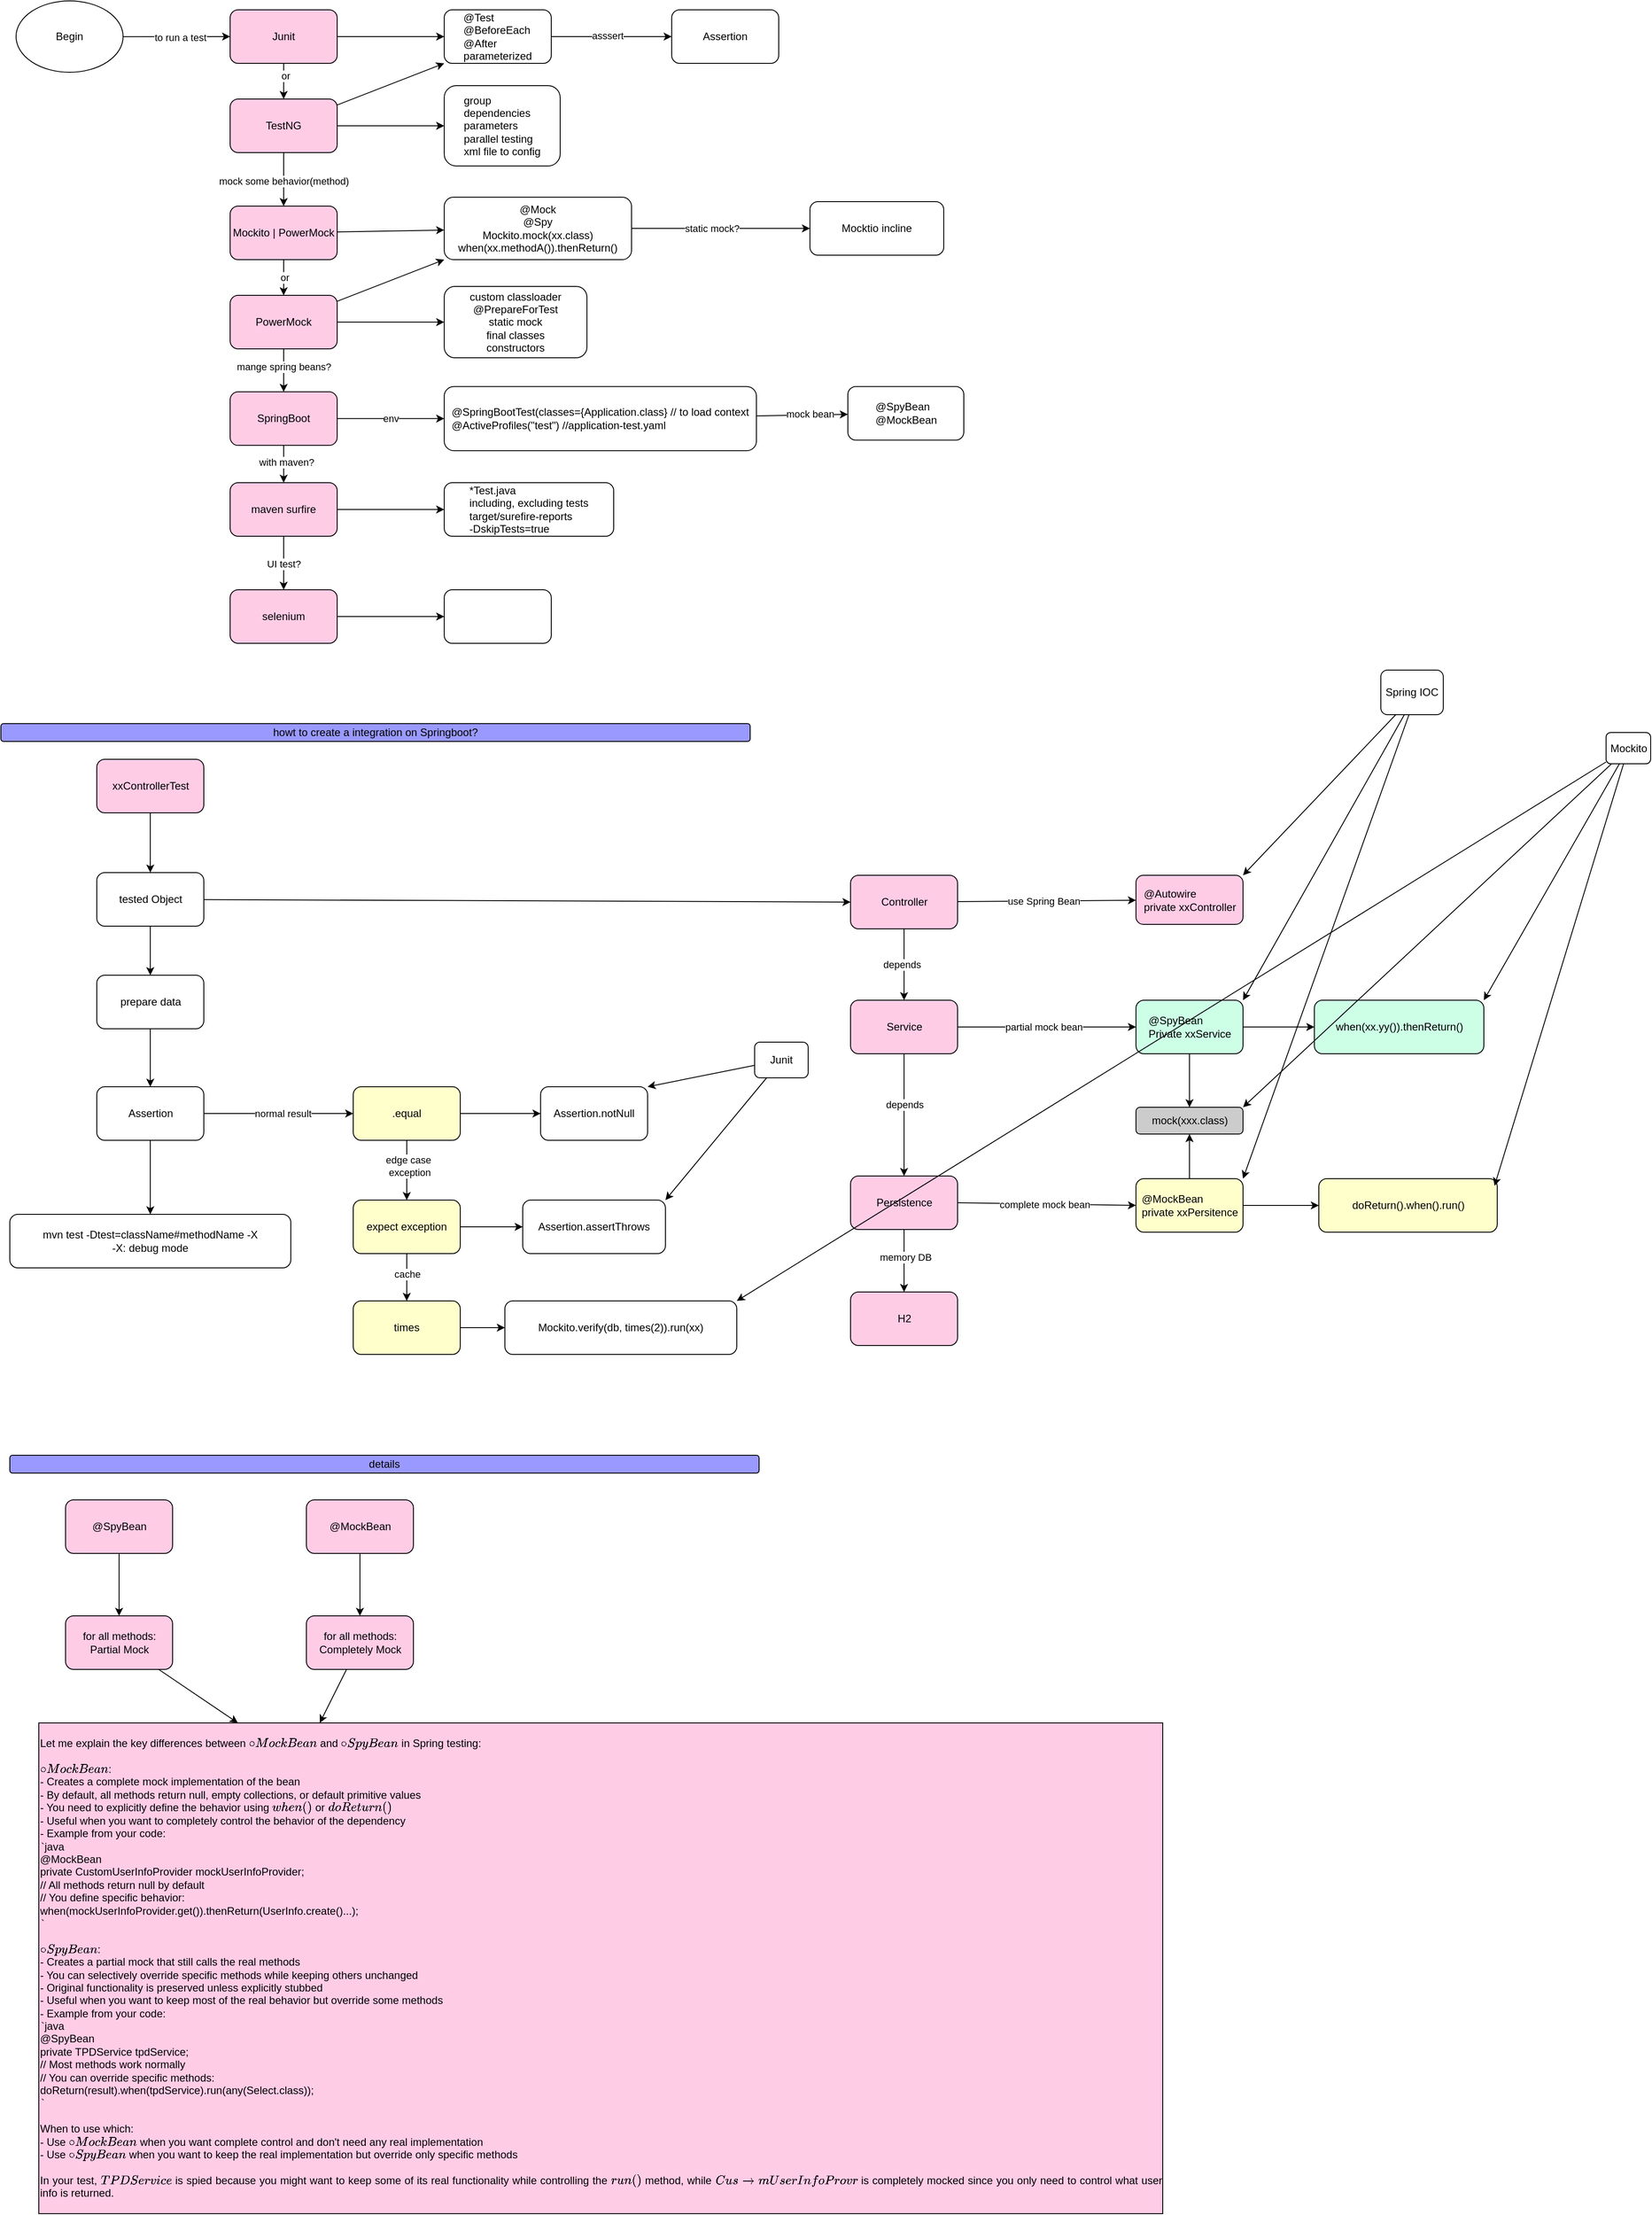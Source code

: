 <mxfile>
    <diagram id="4mFqMUNOFqqUY3_N8DWX" name="Page-1">
        <mxGraphModel dx="1870" dy="1088" grid="1" gridSize="10" guides="1" tooltips="1" connect="1" arrows="1" fold="1" page="1" pageScale="1" pageWidth="850" pageHeight="1100" math="0" shadow="0">
            <root>
                <mxCell id="0"/>
                <mxCell id="1" parent="0"/>
                <mxCell id="4" value="" style="edgeStyle=none;html=1;" parent="1" source="2" target="3" edge="1">
                    <mxGeometry relative="1" as="geometry"/>
                </mxCell>
                <mxCell id="47" value="depends" style="edgeLabel;html=1;align=center;verticalAlign=middle;resizable=0;points=[];" parent="4" vertex="1" connectable="0">
                    <mxGeometry y="-3" relative="1" as="geometry">
                        <mxPoint as="offset"/>
                    </mxGeometry>
                </mxCell>
                <mxCell id="10" value="" style="edgeStyle=none;html=1;" parent="1" source="2" target="9" edge="1">
                    <mxGeometry x="-0.099" y="9" relative="1" as="geometry">
                        <mxPoint x="1175.5" y="1050" as="targetPoint"/>
                        <mxPoint as="offset"/>
                    </mxGeometry>
                </mxCell>
                <mxCell id="53" value="&lt;span style=&quot;color: rgb(0, 0, 0);&quot;&gt;use Spring Bean&lt;/span&gt;" style="edgeLabel;html=1;align=center;verticalAlign=middle;resizable=0;points=[];" parent="10" vertex="1" connectable="0">
                    <mxGeometry x="-0.04" relative="1" as="geometry">
                        <mxPoint as="offset"/>
                    </mxGeometry>
                </mxCell>
                <mxCell id="25" style="edgeStyle=none;html=1;entryX=0;entryY=0.5;entryDx=0;entryDy=0;exitX=1;exitY=0.5;exitDx=0;exitDy=0;" parent="1" source="3" target="23" edge="1">
                    <mxGeometry relative="1" as="geometry"/>
                </mxCell>
                <mxCell id="33" value="&lt;span style=&quot;color: rgb(0, 0, 0);&quot;&gt;partial mock bean&lt;/span&gt;" style="edgeLabel;html=1;align=center;verticalAlign=middle;resizable=0;points=[];" parent="25" vertex="1" connectable="0">
                    <mxGeometry x="0.205" y="1" relative="1" as="geometry">
                        <mxPoint x="-24" y="1" as="offset"/>
                    </mxGeometry>
                </mxCell>
                <mxCell id="26" style="edgeStyle=none;html=1;entryX=0;entryY=0.5;entryDx=0;entryDy=0;exitX=1;exitY=0.5;exitDx=0;exitDy=0;" parent="1" source="5" target="24" edge="1">
                    <mxGeometry relative="1" as="geometry"/>
                </mxCell>
                <mxCell id="50" value="complete mock bean" style="edgeLabel;html=1;align=center;verticalAlign=middle;resizable=0;points=[];" parent="26" vertex="1" connectable="0">
                    <mxGeometry x="0.076" y="-1" relative="1" as="geometry">
                        <mxPoint x="-10" y="-1" as="offset"/>
                    </mxGeometry>
                </mxCell>
                <mxCell id="2" value="Controller" style="rounded=1;whiteSpace=wrap;html=1;fillColor=#FFCCE6;" parent="1" vertex="1">
                    <mxGeometry x="975.5" y="1020" width="120" height="60" as="geometry"/>
                </mxCell>
                <mxCell id="6" value="" style="edgeStyle=none;html=1;" parent="1" source="3" target="5" edge="1">
                    <mxGeometry relative="1" as="geometry"/>
                </mxCell>
                <mxCell id="48" value="depends" style="edgeLabel;html=1;align=center;verticalAlign=middle;resizable=0;points=[];" parent="6" vertex="1" connectable="0">
                    <mxGeometry x="-0.175" relative="1" as="geometry">
                        <mxPoint as="offset"/>
                    </mxGeometry>
                </mxCell>
                <mxCell id="3" value="Service" style="rounded=1;whiteSpace=wrap;html=1;fillColor=#FFCCE6;" parent="1" vertex="1">
                    <mxGeometry x="975.5" y="1160" width="120" height="60" as="geometry"/>
                </mxCell>
                <mxCell id="8" value="" style="edgeStyle=none;html=1;" parent="1" source="5" target="7" edge="1">
                    <mxGeometry relative="1" as="geometry"/>
                </mxCell>
                <mxCell id="49" value="memory DB" style="edgeLabel;html=1;align=center;verticalAlign=middle;resizable=0;points=[];" parent="8" vertex="1" connectable="0">
                    <mxGeometry x="-0.125" y="1" relative="1" as="geometry">
                        <mxPoint as="offset"/>
                    </mxGeometry>
                </mxCell>
                <mxCell id="5" value="Persistence" style="rounded=1;whiteSpace=wrap;html=1;fillColor=#FFCCE6;" parent="1" vertex="1">
                    <mxGeometry x="975.5" y="1357" width="120" height="60" as="geometry"/>
                </mxCell>
                <mxCell id="7" value="H2" style="rounded=1;whiteSpace=wrap;html=1;fillColor=#FFCCE6;" parent="1" vertex="1">
                    <mxGeometry x="975.5" y="1487" width="120" height="60" as="geometry"/>
                </mxCell>
                <mxCell id="9" value="&lt;div style=&quot;text-align: justify;&quot;&gt;&lt;span style=&quot;background-color: transparent;&quot;&gt;@Autowire&lt;/span&gt;&lt;/div&gt;&lt;div style=&quot;text-align: justify;&quot;&gt;private xxController&lt;/div&gt;" style="whiteSpace=wrap;html=1;fillColor=#FFCCE6;rounded=1;" parent="1" vertex="1">
                    <mxGeometry x="1295.5" y="1020" width="120" height="55" as="geometry"/>
                </mxCell>
                <mxCell id="11" value="howt to create a integration on Springboot?" style="rounded=1;whiteSpace=wrap;html=1;fillColor=#9999FF;" parent="1" vertex="1">
                    <mxGeometry x="23" y="850" width="840" height="20" as="geometry"/>
                </mxCell>
                <mxCell id="38" style="edgeStyle=none;html=1;entryX=0.5;entryY=0;entryDx=0;entryDy=0;" parent="1" source="12" target="37" edge="1">
                    <mxGeometry relative="1" as="geometry"/>
                </mxCell>
                <mxCell id="12" value="xxControllerTest" style="rounded=1;whiteSpace=wrap;html=1;fillColor=#FFCCE6;" parent="1" vertex="1">
                    <mxGeometry x="130.5" y="890" width="120" height="60" as="geometry"/>
                </mxCell>
                <mxCell id="20" value="" style="edgeStyle=none;html=1;" parent="1" source="14" target="19" edge="1">
                    <mxGeometry relative="1" as="geometry"/>
                </mxCell>
                <mxCell id="14" value="@MockBean" style="rounded=1;whiteSpace=wrap;html=1;fillColor=#FFCCE6;" parent="1" vertex="1">
                    <mxGeometry x="365.5" y="1720" width="120" height="60" as="geometry"/>
                </mxCell>
                <mxCell id="17" value="" style="edgeStyle=none;html=1;entryX=0.5;entryY=0;entryDx=0;entryDy=0;" parent="1" source="15" target="18" edge="1">
                    <mxGeometry relative="1" as="geometry">
                        <mxPoint x="155.5" y="1840" as="targetPoint"/>
                    </mxGeometry>
                </mxCell>
                <mxCell id="15" value="@SpyBean" style="rounded=1;whiteSpace=wrap;html=1;fillColor=#FFCCE6;" parent="1" vertex="1">
                    <mxGeometry x="95.5" y="1720" width="120" height="60" as="geometry"/>
                </mxCell>
                <mxCell id="16" value="&lt;div style=&quot;text-align: justify;&quot;&gt;&lt;font color=&quot;#000000&quot;&gt;Let me explain the key differences between `@MockBean` and `@SpyBean` in Spring testing:&lt;/font&gt;&lt;/div&gt;&lt;div style=&quot;text-align: justify;&quot;&gt;&lt;font color=&quot;#000000&quot;&gt;&lt;br&gt;&lt;/font&gt;&lt;/div&gt;&lt;div style=&quot;text-align: justify;&quot;&gt;&lt;font color=&quot;#000000&quot;&gt;`@MockBean`:&lt;/font&gt;&lt;/div&gt;&lt;div style=&quot;text-align: justify;&quot;&gt;&lt;font color=&quot;#000000&quot;&gt;- Creates a complete mock implementation of the bean&lt;/font&gt;&lt;/div&gt;&lt;div style=&quot;text-align: justify;&quot;&gt;&lt;font color=&quot;#000000&quot;&gt;- By default, all methods return null, empty collections, or default primitive values&lt;/font&gt;&lt;/div&gt;&lt;div style=&quot;text-align: justify;&quot;&gt;&lt;font color=&quot;#000000&quot;&gt;- You need to explicitly define the behavior using `when()` or `doReturn()`&lt;/font&gt;&lt;/div&gt;&lt;div style=&quot;text-align: justify;&quot;&gt;&lt;font color=&quot;#000000&quot;&gt;- Useful when you want to completely control the behavior of the dependency&lt;/font&gt;&lt;/div&gt;&lt;div style=&quot;text-align: justify;&quot;&gt;&lt;font color=&quot;#000000&quot;&gt;- Example from your code:&lt;/font&gt;&lt;/div&gt;&lt;div style=&quot;text-align: justify;&quot;&gt;&lt;font color=&quot;#000000&quot;&gt;```java&lt;/font&gt;&lt;/div&gt;&lt;div style=&quot;text-align: justify;&quot;&gt;&lt;font color=&quot;#000000&quot;&gt;@MockBean&lt;/font&gt;&lt;/div&gt;&lt;div style=&quot;text-align: justify;&quot;&gt;&lt;font color=&quot;#000000&quot;&gt;private CustomUserInfoProvider mockUserInfoProvider;&lt;/font&gt;&lt;/div&gt;&lt;div style=&quot;text-align: justify;&quot;&gt;&lt;font color=&quot;#000000&quot;&gt;// All methods return null by default&lt;/font&gt;&lt;/div&gt;&lt;div style=&quot;text-align: justify;&quot;&gt;&lt;font color=&quot;#000000&quot;&gt;// You define specific behavior:&lt;/font&gt;&lt;/div&gt;&lt;div style=&quot;text-align: justify;&quot;&gt;&lt;font color=&quot;#000000&quot;&gt;when(mockUserInfoProvider.get()).thenReturn(UserInfo.create()...);&lt;/font&gt;&lt;/div&gt;&lt;div style=&quot;text-align: justify;&quot;&gt;&lt;font color=&quot;#000000&quot;&gt;```&lt;/font&gt;&lt;/div&gt;&lt;div style=&quot;text-align: justify;&quot;&gt;&lt;font color=&quot;#000000&quot;&gt;&lt;br&gt;&lt;/font&gt;&lt;/div&gt;&lt;div style=&quot;text-align: justify;&quot;&gt;&lt;font color=&quot;#000000&quot;&gt;`@SpyBean`:&lt;/font&gt;&lt;/div&gt;&lt;div style=&quot;text-align: justify;&quot;&gt;&lt;font color=&quot;#000000&quot;&gt;- Creates a partial mock that still calls the real methods&lt;/font&gt;&lt;/div&gt;&lt;div style=&quot;text-align: justify;&quot;&gt;&lt;font color=&quot;#000000&quot;&gt;- You can selectively override specific methods while keeping others unchanged&lt;/font&gt;&lt;/div&gt;&lt;div style=&quot;text-align: justify;&quot;&gt;&lt;font color=&quot;#000000&quot;&gt;- Original functionality is preserved unless explicitly stubbed&lt;/font&gt;&lt;/div&gt;&lt;div style=&quot;text-align: justify;&quot;&gt;&lt;font color=&quot;#000000&quot;&gt;- Useful when you want to keep most of the real behavior but override some methods&lt;/font&gt;&lt;/div&gt;&lt;div style=&quot;text-align: justify;&quot;&gt;&lt;font color=&quot;#000000&quot;&gt;- Example from your code:&lt;/font&gt;&lt;/div&gt;&lt;div style=&quot;text-align: justify;&quot;&gt;&lt;font color=&quot;#000000&quot;&gt;```java&lt;/font&gt;&lt;/div&gt;&lt;div style=&quot;text-align: justify;&quot;&gt;&lt;font color=&quot;#000000&quot;&gt;@SpyBean&lt;/font&gt;&lt;/div&gt;&lt;div style=&quot;text-align: justify;&quot;&gt;&lt;font color=&quot;#000000&quot;&gt;private TPDService tpdService;&lt;/font&gt;&lt;/div&gt;&lt;div style=&quot;text-align: justify;&quot;&gt;&lt;font color=&quot;#000000&quot;&gt;// Most methods work normally&lt;/font&gt;&lt;/div&gt;&lt;div style=&quot;text-align: justify;&quot;&gt;&lt;font color=&quot;#000000&quot;&gt;// You can override specific methods:&lt;/font&gt;&lt;/div&gt;&lt;div style=&quot;text-align: justify;&quot;&gt;&lt;font color=&quot;#000000&quot;&gt;doReturn(result).when(tpdService).run(any(Select.class));&lt;/font&gt;&lt;/div&gt;&lt;div style=&quot;text-align: justify;&quot;&gt;&lt;font color=&quot;#000000&quot;&gt;```&lt;/font&gt;&lt;/div&gt;&lt;div style=&quot;text-align: justify;&quot;&gt;&lt;font color=&quot;#000000&quot;&gt;&lt;br&gt;&lt;/font&gt;&lt;/div&gt;&lt;div style=&quot;text-align: justify;&quot;&gt;&lt;font color=&quot;#000000&quot;&gt;When to use which:&lt;/font&gt;&lt;/div&gt;&lt;div style=&quot;text-align: justify;&quot;&gt;&lt;font color=&quot;#000000&quot;&gt;- Use `@MockBean` when you want complete control and don&#39;t need any real implementation&lt;/font&gt;&lt;/div&gt;&lt;div style=&quot;text-align: justify;&quot;&gt;&lt;font color=&quot;#000000&quot;&gt;- Use `@SpyBean` when you want to keep the real implementation but override only specific methods&lt;/font&gt;&lt;/div&gt;&lt;div style=&quot;text-align: justify;&quot;&gt;&lt;font color=&quot;#000000&quot;&gt;&lt;br&gt;&lt;/font&gt;&lt;/div&gt;&lt;div style=&quot;text-align: justify;&quot;&gt;&lt;font color=&quot;#000000&quot;&gt;In your test, `TPDService` is spied because you might want to keep some of its real functionality while controlling the `run()` method, while `CustomUserInfoProvider` is completely mocked since you only need to control what user info is returned.&lt;/font&gt;&lt;/div&gt;" style="rounded=0;whiteSpace=wrap;html=1;fillColor=#FFCCE6;" parent="1" vertex="1">
                    <mxGeometry x="65.5" y="1970" width="1260" height="550" as="geometry"/>
                </mxCell>
                <mxCell id="21" style="edgeStyle=none;html=1;" parent="1" source="18" target="16" edge="1">
                    <mxGeometry relative="1" as="geometry"/>
                </mxCell>
                <mxCell id="18" value="&lt;div&gt;for all methods:&lt;/div&gt;Partial Mock" style="rounded=1;whiteSpace=wrap;html=1;fillColor=#FFCCE6;" parent="1" vertex="1">
                    <mxGeometry x="95.5" y="1850" width="120" height="60" as="geometry"/>
                </mxCell>
                <mxCell id="22" style="edgeStyle=none;html=1;entryX=0.25;entryY=0;entryDx=0;entryDy=0;" parent="1" source="19" target="16" edge="1">
                    <mxGeometry relative="1" as="geometry"/>
                </mxCell>
                <mxCell id="19" value="&lt;div&gt;for all methods:&lt;/div&gt;Completely Mock" style="rounded=1;whiteSpace=wrap;html=1;fillColor=#FFCCE6;" parent="1" vertex="1">
                    <mxGeometry x="365.5" y="1850" width="120" height="60" as="geometry"/>
                </mxCell>
                <mxCell id="30" value="" style="edgeStyle=none;html=1;" parent="1" source="23" target="29" edge="1">
                    <mxGeometry relative="1" as="geometry"/>
                </mxCell>
                <mxCell id="23" value="&lt;div style=&quot;text-align: justify;&quot;&gt;&lt;span style=&quot;background-color: transparent;&quot;&gt;@SpyBean&lt;/span&gt;&lt;/div&gt;&lt;div style=&quot;text-align: justify;&quot;&gt;Private xxService&lt;/div&gt;" style="rounded=1;whiteSpace=wrap;html=1;fillColor=#CCFFE6;" parent="1" vertex="1">
                    <mxGeometry x="1295.5" y="1160" width="120" height="60" as="geometry"/>
                </mxCell>
                <mxCell id="28" value="" style="edgeStyle=none;html=1;entryX=0;entryY=0.5;entryDx=0;entryDy=0;" parent="1" source="24" target="27" edge="1">
                    <mxGeometry relative="1" as="geometry">
                        <mxPoint x="1388.5" y="1390" as="targetPoint"/>
                    </mxGeometry>
                </mxCell>
                <mxCell id="52" style="edgeStyle=none;html=1;entryX=0.5;entryY=1;entryDx=0;entryDy=0;" parent="1" source="24" target="31" edge="1">
                    <mxGeometry relative="1" as="geometry"/>
                </mxCell>
                <mxCell id="24" value="&lt;div style=&quot;text-align: justify;&quot;&gt;&lt;span style=&quot;background-color: transparent;&quot;&gt;@MockBean&lt;/span&gt;&lt;/div&gt;&lt;div style=&quot;text-align: justify;&quot;&gt;private xxPersitence&lt;/div&gt;" style="rounded=1;whiteSpace=wrap;html=1;fillColor=#FFFFCC;" parent="1" vertex="1">
                    <mxGeometry x="1295.5" y="1360" width="120" height="60" as="geometry"/>
                </mxCell>
                <mxCell id="27" value="&lt;div style=&quot;text-align: justify;&quot;&gt;doReturn().when().run()&lt;/div&gt;" style="rounded=1;whiteSpace=wrap;html=1;fillColor=#FFFFCC;" parent="1" vertex="1">
                    <mxGeometry x="1500.5" y="1360" width="200" height="60" as="geometry"/>
                </mxCell>
                <mxCell id="29" value="when(xx.yy()).thenReturn()" style="rounded=1;whiteSpace=wrap;html=1;fillColor=#CCFFE6;" parent="1" vertex="1">
                    <mxGeometry x="1495.5" y="1160" width="190" height="60" as="geometry"/>
                </mxCell>
                <mxCell id="31" value="mock(xxx.class)" style="rounded=1;whiteSpace=wrap;html=1;fillColor=#CCCCCC;" parent="1" vertex="1">
                    <mxGeometry x="1295.5" y="1280" width="120" height="30" as="geometry"/>
                </mxCell>
                <mxCell id="39" style="edgeStyle=none;html=1;entryX=0;entryY=0.5;entryDx=0;entryDy=0;" parent="1" source="37" target="2" edge="1">
                    <mxGeometry relative="1" as="geometry"/>
                </mxCell>
                <mxCell id="86" value="" style="edgeStyle=none;html=1;" parent="1" source="37" target="85" edge="1">
                    <mxGeometry relative="1" as="geometry"/>
                </mxCell>
                <mxCell id="37" value="tested Object" style="rounded=1;whiteSpace=wrap;html=1;" parent="1" vertex="1">
                    <mxGeometry x="130.5" y="1017" width="120" height="60" as="geometry"/>
                </mxCell>
                <mxCell id="40" value="mvn test -Dtest=className#methodName -X&lt;div&gt;-X: debug mode&lt;/div&gt;" style="rounded=1;whiteSpace=wrap;html=1;" parent="1" vertex="1">
                    <mxGeometry x="33" y="1400" width="315" height="60" as="geometry"/>
                </mxCell>
                <mxCell id="46" style="edgeStyle=none;html=1;entryX=0.5;entryY=0;entryDx=0;entryDy=0;" parent="1" source="44" target="40" edge="1">
                    <mxGeometry relative="1" as="geometry"/>
                </mxCell>
                <mxCell id="60" style="edgeStyle=none;html=1;entryX=0;entryY=0.5;entryDx=0;entryDy=0;" parent="1" source="44" target="62" edge="1">
                    <mxGeometry relative="1" as="geometry">
                        <mxPoint x="568" y="1287" as="targetPoint"/>
                    </mxGeometry>
                </mxCell>
                <mxCell id="80" value="normal result" style="edgeLabel;html=1;align=center;verticalAlign=middle;resizable=0;points=[];" parent="60" vertex="1" connectable="0">
                    <mxGeometry x="0.594" relative="1" as="geometry">
                        <mxPoint x="-45" as="offset"/>
                    </mxGeometry>
                </mxCell>
                <mxCell id="44" value="Assertion" style="rounded=1;whiteSpace=wrap;html=1;" parent="1" vertex="1">
                    <mxGeometry x="130.5" y="1257" width="120" height="60" as="geometry"/>
                </mxCell>
                <mxCell id="51" style="edgeStyle=none;html=1;entryX=0.5;entryY=0;entryDx=0;entryDy=0;" parent="1" source="23" target="31" edge="1">
                    <mxGeometry relative="1" as="geometry"/>
                </mxCell>
                <mxCell id="55" style="edgeStyle=none;html=1;entryX=1;entryY=0;entryDx=0;entryDy=0;" parent="1" target="9" edge="1">
                    <mxGeometry relative="1" as="geometry">
                        <mxPoint x="1586.72" y="840" as="sourcePoint"/>
                    </mxGeometry>
                </mxCell>
                <mxCell id="56" style="edgeStyle=none;html=1;entryX=1;entryY=0;entryDx=0;entryDy=0;" parent="1" target="23" edge="1">
                    <mxGeometry relative="1" as="geometry">
                        <mxPoint x="1596.37" y="840" as="sourcePoint"/>
                    </mxGeometry>
                </mxCell>
                <mxCell id="57" style="edgeStyle=none;html=1;entryX=1;entryY=0;entryDx=0;entryDy=0;" parent="1" target="24" edge="1">
                    <mxGeometry relative="1" as="geometry">
                        <mxPoint x="1601.555" y="840" as="sourcePoint"/>
                    </mxGeometry>
                </mxCell>
                <mxCell id="54" value="Spring IOC" style="rounded=1;whiteSpace=wrap;html=1;" parent="1" vertex="1">
                    <mxGeometry x="1570" y="790" width="70" height="50" as="geometry"/>
                </mxCell>
                <mxCell id="59" style="edgeStyle=none;html=1;entryX=1;entryY=0;entryDx=0;entryDy=0;" parent="1" source="58" target="31" edge="1">
                    <mxGeometry relative="1" as="geometry"/>
                </mxCell>
                <mxCell id="67" style="edgeStyle=none;html=1;entryX=1;entryY=0;entryDx=0;entryDy=0;" parent="1" source="58" target="29" edge="1">
                    <mxGeometry relative="1" as="geometry"/>
                </mxCell>
                <mxCell id="83" style="edgeStyle=none;html=1;entryX=1;entryY=0;entryDx=0;entryDy=0;" parent="1" source="58" target="78" edge="1">
                    <mxGeometry relative="1" as="geometry"/>
                </mxCell>
                <mxCell id="58" value="Mockito" style="rounded=1;whiteSpace=wrap;html=1;" parent="1" vertex="1">
                    <mxGeometry x="1822.5" y="860" width="50" height="35" as="geometry"/>
                </mxCell>
                <mxCell id="64" value="" style="edgeStyle=none;html=1;" parent="1" source="62" target="63" edge="1">
                    <mxGeometry relative="1" as="geometry"/>
                </mxCell>
                <mxCell id="81" value="edge case&amp;nbsp;&lt;div&gt;exception&lt;/div&gt;" style="edgeLabel;html=1;align=center;verticalAlign=middle;resizable=0;points=[];" parent="64" vertex="1" connectable="0">
                    <mxGeometry x="-0.134" y="3" relative="1" as="geometry">
                        <mxPoint as="offset"/>
                    </mxGeometry>
                </mxCell>
                <mxCell id="71" value="" style="edgeStyle=none;html=1;entryX=0;entryY=0.5;entryDx=0;entryDy=0;" parent="1" source="62" target="74" edge="1">
                    <mxGeometry relative="1" as="geometry">
                        <mxPoint x="618" y="1287" as="targetPoint"/>
                    </mxGeometry>
                </mxCell>
                <mxCell id="62" value=".equal" style="rounded=1;whiteSpace=wrap;html=1;fillColor=#FFFFCC;" parent="1" vertex="1">
                    <mxGeometry x="418" y="1257" width="120" height="60" as="geometry"/>
                </mxCell>
                <mxCell id="66" value="" style="edgeStyle=none;html=1;exitX=0.5;exitY=1;exitDx=0;exitDy=0;" parent="1" source="63" target="65" edge="1">
                    <mxGeometry relative="1" as="geometry">
                        <mxPoint x="478" y="1467" as="sourcePoint"/>
                    </mxGeometry>
                </mxCell>
                <mxCell id="82" value="cache&amp;nbsp;" style="edgeLabel;html=1;align=center;verticalAlign=middle;resizable=0;points=[];" parent="66" vertex="1" connectable="0">
                    <mxGeometry x="-0.132" y="2" relative="1" as="geometry">
                        <mxPoint as="offset"/>
                    </mxGeometry>
                </mxCell>
                <mxCell id="73" value="" style="edgeStyle=none;html=1;entryX=0;entryY=0.5;entryDx=0;entryDy=0;" parent="1" source="63" target="75" edge="1">
                    <mxGeometry relative="1" as="geometry">
                        <mxPoint x="618" y="1414" as="targetPoint"/>
                    </mxGeometry>
                </mxCell>
                <mxCell id="63" value="expect exception" style="rounded=1;whiteSpace=wrap;html=1;fillColor=#FFFFCC;" parent="1" vertex="1">
                    <mxGeometry x="418" y="1384" width="120" height="60" as="geometry"/>
                </mxCell>
                <mxCell id="79" style="edgeStyle=none;html=1;" parent="1" source="65" target="78" edge="1">
                    <mxGeometry relative="1" as="geometry"/>
                </mxCell>
                <mxCell id="65" value="times" style="rounded=1;whiteSpace=wrap;html=1;fillColor=#FFFFCC;" parent="1" vertex="1">
                    <mxGeometry x="418" y="1497" width="120" height="60" as="geometry"/>
                </mxCell>
                <mxCell id="68" style="edgeStyle=none;html=1;entryX=0.985;entryY=0.133;entryDx=0;entryDy=0;entryPerimeter=0;" parent="1" source="58" target="27" edge="1">
                    <mxGeometry relative="1" as="geometry"/>
                </mxCell>
                <mxCell id="76" style="edgeStyle=none;html=1;entryX=1;entryY=0;entryDx=0;entryDy=0;" parent="1" source="69" target="74" edge="1">
                    <mxGeometry relative="1" as="geometry"/>
                </mxCell>
                <mxCell id="77" style="edgeStyle=none;html=1;entryX=1;entryY=0;entryDx=0;entryDy=0;" parent="1" source="69" target="75" edge="1">
                    <mxGeometry relative="1" as="geometry"/>
                </mxCell>
                <mxCell id="69" value="Junit" style="rounded=1;whiteSpace=wrap;html=1;" parent="1" vertex="1">
                    <mxGeometry x="868" y="1207" width="60" height="40" as="geometry"/>
                </mxCell>
                <mxCell id="74" value="&lt;span style=&quot;color: rgb(0, 0, 0);&quot;&gt;Assertion.notNull&lt;/span&gt;" style="rounded=1;whiteSpace=wrap;html=1;" parent="1" vertex="1">
                    <mxGeometry x="628" y="1257" width="120" height="60" as="geometry"/>
                </mxCell>
                <mxCell id="75" value="&lt;span style=&quot;color: rgb(0, 0, 0);&quot;&gt;Assertion.assertThrows&lt;/span&gt;" style="rounded=1;whiteSpace=wrap;html=1;" parent="1" vertex="1">
                    <mxGeometry x="608" y="1384" width="160" height="60" as="geometry"/>
                </mxCell>
                <mxCell id="78" value="Mockito.verify(db, times(2)).run(xx)" style="rounded=1;whiteSpace=wrap;html=1;" parent="1" vertex="1">
                    <mxGeometry x="588" y="1497" width="260" height="60" as="geometry"/>
                </mxCell>
                <mxCell id="87" style="edgeStyle=none;html=1;entryX=0.5;entryY=0;entryDx=0;entryDy=0;" parent="1" source="85" target="44" edge="1">
                    <mxGeometry relative="1" as="geometry"/>
                </mxCell>
                <mxCell id="85" value="prepare data" style="rounded=1;whiteSpace=wrap;html=1;" parent="1" vertex="1">
                    <mxGeometry x="130.5" y="1132" width="120" height="60" as="geometry"/>
                </mxCell>
                <mxCell id="100" value="" style="edgeStyle=none;html=1;entryX=0;entryY=0.5;entryDx=0;entryDy=0;" parent="1" source="95" target="99" edge="1">
                    <mxGeometry relative="1" as="geometry">
                        <mxPoint x="550" y="130" as="targetPoint"/>
                    </mxGeometry>
                </mxCell>
                <mxCell id="106" style="edgeStyle=none;html=1;entryX=0.5;entryY=0;entryDx=0;entryDy=0;exitX=0.5;exitY=1;exitDx=0;exitDy=0;" parent="1" target="96" edge="1" source="130">
                    <mxGeometry relative="1" as="geometry">
                        <mxPoint x="340" y="210" as="sourcePoint"/>
                    </mxGeometry>
                </mxCell>
                <mxCell id="107" value="mock some behavior(method)" style="edgeLabel;html=1;align=center;verticalAlign=middle;resizable=0;points=[];" parent="106" vertex="1" connectable="0">
                    <mxGeometry x="0.044" relative="1" as="geometry">
                        <mxPoint as="offset"/>
                    </mxGeometry>
                </mxCell>
                <mxCell id="131" value="" style="edgeStyle=none;html=1;" parent="1" source="95" target="130" edge="1">
                    <mxGeometry relative="1" as="geometry"/>
                </mxCell>
                <mxCell id="132" value="or" style="edgeLabel;html=1;align=center;verticalAlign=middle;resizable=0;points=[];" parent="131" vertex="1" connectable="0">
                    <mxGeometry x="-0.325" y="2" relative="1" as="geometry">
                        <mxPoint as="offset"/>
                    </mxGeometry>
                </mxCell>
                <mxCell id="95" value="Junit" style="rounded=1;whiteSpace=wrap;html=1;fillColor=#FFCCE6;" parent="1" vertex="1">
                    <mxGeometry x="280" y="50" width="120" height="60" as="geometry"/>
                </mxCell>
                <mxCell id="108" style="edgeStyle=none;html=1;entryX=0.5;entryY=0;entryDx=0;entryDy=0;" parent="1" target="97" edge="1">
                    <mxGeometry relative="1" as="geometry">
                        <mxPoint x="340" y="370" as="sourcePoint"/>
                    </mxGeometry>
                </mxCell>
                <mxCell id="110" value="mange spring beans?" style="edgeLabel;html=1;align=center;verticalAlign=middle;resizable=0;points=[];" parent="108" vertex="1" connectable="0">
                    <mxGeometry x="-0.1" y="1" relative="1" as="geometry">
                        <mxPoint x="-1" y="31" as="offset"/>
                    </mxGeometry>
                </mxCell>
                <mxCell id="112" style="edgeStyle=none;html=1;" parent="1" source="96" target="111" edge="1">
                    <mxGeometry relative="1" as="geometry"/>
                </mxCell>
                <mxCell id="137" value="" style="edgeStyle=none;html=1;" edge="1" parent="1" source="96" target="136">
                    <mxGeometry relative="1" as="geometry"/>
                </mxCell>
                <mxCell id="138" value="or" style="edgeLabel;html=1;align=center;verticalAlign=middle;resizable=0;points=[];" vertex="1" connectable="0" parent="137">
                    <mxGeometry y="1" relative="1" as="geometry">
                        <mxPoint as="offset"/>
                    </mxGeometry>
                </mxCell>
                <mxCell id="96" value="Mockito | PowerMock" style="rounded=1;whiteSpace=wrap;html=1;fillColor=#FFCCE6;" parent="1" vertex="1">
                    <mxGeometry x="280" y="270" width="120" height="60" as="geometry"/>
                </mxCell>
                <mxCell id="114" style="edgeStyle=none;html=1;entryX=0;entryY=0.5;entryDx=0;entryDy=0;" parent="1" source="97" target="113" edge="1">
                    <mxGeometry relative="1" as="geometry"/>
                </mxCell>
                <mxCell id="115" value="env" style="edgeLabel;html=1;align=center;verticalAlign=middle;resizable=0;points=[];" parent="114" vertex="1" connectable="0">
                    <mxGeometry relative="1" as="geometry">
                        <mxPoint as="offset"/>
                    </mxGeometry>
                </mxCell>
                <mxCell id="128" value="" style="edgeStyle=none;html=1;" parent="1" source="97" target="127" edge="1">
                    <mxGeometry relative="1" as="geometry"/>
                </mxCell>
                <mxCell id="129" value="with maven?" style="edgeLabel;html=1;align=center;verticalAlign=middle;resizable=0;points=[];" parent="128" vertex="1" connectable="0">
                    <mxGeometry x="-0.087" y="3" relative="1" as="geometry">
                        <mxPoint as="offset"/>
                    </mxGeometry>
                </mxCell>
                <mxCell id="97" value="SpringBoot" style="rounded=1;whiteSpace=wrap;html=1;fillColor=#FFCCE6;" parent="1" vertex="1">
                    <mxGeometry x="280" y="478.18" width="120" height="60" as="geometry"/>
                </mxCell>
                <mxCell id="122" value="" style="edgeStyle=none;html=1;" parent="1" source="99" target="121" edge="1">
                    <mxGeometry relative="1" as="geometry"/>
                </mxCell>
                <mxCell id="123" value="asssert" style="edgeLabel;html=1;align=center;verticalAlign=middle;resizable=0;points=[];" parent="122" vertex="1" connectable="0">
                    <mxGeometry x="-0.075" y="2" relative="1" as="geometry">
                        <mxPoint y="1" as="offset"/>
                    </mxGeometry>
                </mxCell>
                <mxCell id="99" value="&lt;div style=&quot;text-align: justify;&quot;&gt;&lt;span style=&quot;background-color: transparent;&quot;&gt;@Test&lt;/span&gt;&lt;/div&gt;&lt;div style=&quot;text-align: justify;&quot;&gt;@BeforeEach&lt;/div&gt;&lt;div style=&quot;text-align: justify;&quot;&gt;@After&lt;/div&gt;&lt;div style=&quot;text-align: justify;&quot;&gt;parameterized&lt;/div&gt;" style="rounded=1;whiteSpace=wrap;html=1;fillColor=#FFFFFF;" parent="1" vertex="1">
                    <mxGeometry x="520" y="50" width="120" height="60" as="geometry"/>
                </mxCell>
                <mxCell id="104" style="edgeStyle=none;html=1;" parent="1" source="103" target="95" edge="1">
                    <mxGeometry relative="1" as="geometry"/>
                </mxCell>
                <mxCell id="105" value="to run a test" style="edgeLabel;html=1;align=center;verticalAlign=middle;resizable=0;points=[];" parent="104" vertex="1" connectable="0">
                    <mxGeometry x="0.067" y="-1" relative="1" as="geometry">
                        <mxPoint as="offset"/>
                    </mxGeometry>
                </mxCell>
                <mxCell id="103" value="Begin" style="ellipse;whiteSpace=wrap;html=1;" parent="1" vertex="1">
                    <mxGeometry x="40" y="40" width="120" height="80" as="geometry"/>
                </mxCell>
                <mxCell id="125" value="" style="edgeStyle=none;html=1;" parent="1" source="111" target="124" edge="1">
                    <mxGeometry relative="1" as="geometry"/>
                </mxCell>
                <mxCell id="126" value="static mock?" style="edgeLabel;html=1;align=center;verticalAlign=middle;resizable=0;points=[];" parent="125" vertex="1" connectable="0">
                    <mxGeometry x="-0.25" y="-1" relative="1" as="geometry">
                        <mxPoint x="15" y="-1" as="offset"/>
                    </mxGeometry>
                </mxCell>
                <mxCell id="111" value="&lt;div&gt;@Mock&lt;/div&gt;&lt;div&gt;@Spy&lt;/div&gt;Mockito.mock(xx.class)&lt;div&gt;when(xx.methodA()).thenReturn()&lt;/div&gt;" style="rounded=1;whiteSpace=wrap;html=1;" parent="1" vertex="1">
                    <mxGeometry x="520" y="260" width="210" height="70" as="geometry"/>
                </mxCell>
                <mxCell id="117" value="" style="edgeStyle=none;html=1;" parent="1" source="113" target="116" edge="1">
                    <mxGeometry relative="1" as="geometry"/>
                </mxCell>
                <mxCell id="119" value="mock bean" style="edgeLabel;html=1;align=center;verticalAlign=middle;resizable=0;points=[];" parent="117" vertex="1" connectable="0">
                    <mxGeometry x="0.175" y="1" relative="1" as="geometry">
                        <mxPoint as="offset"/>
                    </mxGeometry>
                </mxCell>
                <mxCell id="113" value="&lt;div style=&quot;text-align: justify;&quot;&gt;&lt;span style=&quot;background-color: transparent;&quot;&gt;@SpringBootTest(classes={Application.class} // to load context&lt;/span&gt;&lt;/div&gt;&lt;div style=&quot;text-align: justify;&quot;&gt;@ActiveProfiles(&quot;test&quot;) //application-test.yaml&lt;/div&gt;" style="rounded=1;whiteSpace=wrap;html=1;" parent="1" vertex="1">
                    <mxGeometry x="520" y="472.27" width="350" height="71.82" as="geometry"/>
                </mxCell>
                <mxCell id="116" value="&lt;div style=&quot;text-align: justify;&quot;&gt;@SpyBean&lt;/div&gt;&lt;div style=&quot;text-align: justify;&quot;&gt;@MockBean&lt;/div&gt;" style="rounded=1;whiteSpace=wrap;html=1;" parent="1" vertex="1">
                    <mxGeometry x="972.5" y="472.27" width="130" height="60" as="geometry"/>
                </mxCell>
                <mxCell id="121" value="Assertion" style="rounded=1;whiteSpace=wrap;html=1;fillColor=#FFFFFF;" parent="1" vertex="1">
                    <mxGeometry x="775" y="50" width="120" height="60" as="geometry"/>
                </mxCell>
                <mxCell id="124" value="Mocktio incline" style="rounded=1;whiteSpace=wrap;html=1;" parent="1" vertex="1">
                    <mxGeometry x="930" y="265" width="150" height="60" as="geometry"/>
                </mxCell>
                <mxCell id="145" style="edgeStyle=none;html=1;entryX=0;entryY=0.5;entryDx=0;entryDy=0;" edge="1" parent="1" source="127" target="144">
                    <mxGeometry relative="1" as="geometry"/>
                </mxCell>
                <mxCell id="147" value="" style="edgeStyle=none;html=1;" edge="1" parent="1" source="127" target="146">
                    <mxGeometry relative="1" as="geometry"/>
                </mxCell>
                <mxCell id="148" value="UI test?" style="edgeLabel;html=1;align=center;verticalAlign=middle;resizable=0;points=[];" vertex="1" connectable="0" parent="147">
                    <mxGeometry x="-0.225" y="2" relative="1" as="geometry">
                        <mxPoint x="-2" y="7" as="offset"/>
                    </mxGeometry>
                </mxCell>
                <mxCell id="127" value="maven surfire" style="rounded=1;whiteSpace=wrap;html=1;fillColor=#FFCCE6;" parent="1" vertex="1">
                    <mxGeometry x="280" y="580" width="120" height="60" as="geometry"/>
                </mxCell>
                <mxCell id="133" style="edgeStyle=none;html=1;entryX=0;entryY=1;entryDx=0;entryDy=0;" parent="1" source="130" edge="1" target="99">
                    <mxGeometry relative="1" as="geometry">
                        <mxPoint x="550" y="160" as="targetPoint"/>
                    </mxGeometry>
                </mxCell>
                <mxCell id="141" style="edgeStyle=none;html=1;entryX=0;entryY=0.5;entryDx=0;entryDy=0;" edge="1" parent="1" source="130" target="140">
                    <mxGeometry relative="1" as="geometry"/>
                </mxCell>
                <mxCell id="130" value="TestNG" style="rounded=1;whiteSpace=wrap;html=1;fillColor=#FFCCE6;" parent="1" vertex="1">
                    <mxGeometry x="280" y="150" width="120" height="60" as="geometry"/>
                </mxCell>
                <mxCell id="134" value="details" style="rounded=1;whiteSpace=wrap;html=1;fillColor=#9999FF;" vertex="1" parent="1">
                    <mxGeometry x="33" y="1670" width="840" height="20" as="geometry"/>
                </mxCell>
                <mxCell id="139" style="edgeStyle=none;html=1;entryX=0;entryY=1;entryDx=0;entryDy=0;" edge="1" parent="1" source="136" target="111">
                    <mxGeometry relative="1" as="geometry"/>
                </mxCell>
                <mxCell id="143" style="edgeStyle=none;html=1;entryX=0;entryY=0.5;entryDx=0;entryDy=0;" edge="1" parent="1" source="136" target="142">
                    <mxGeometry relative="1" as="geometry"/>
                </mxCell>
                <mxCell id="136" value="PowerMock" style="rounded=1;whiteSpace=wrap;html=1;fillColor=#FFCCE6;" vertex="1" parent="1">
                    <mxGeometry x="280" y="370" width="120" height="60" as="geometry"/>
                </mxCell>
                <mxCell id="140" value="&lt;div style=&quot;text-align: justify;&quot;&gt;group&lt;/div&gt;&lt;div style=&quot;text-align: justify;&quot;&gt;dependencies&lt;/div&gt;&lt;div style=&quot;text-align: justify;&quot;&gt;parameters&lt;/div&gt;&lt;div style=&quot;text-align: justify;&quot;&gt;parallel testing&lt;/div&gt;&lt;div style=&quot;text-align: justify;&quot;&gt;xml file to config&lt;/div&gt;" style="rounded=1;whiteSpace=wrap;html=1;fillColor=#FFFFFF;" vertex="1" parent="1">
                    <mxGeometry x="520" y="135" width="130" height="90" as="geometry"/>
                </mxCell>
                <mxCell id="142" value="custom classloader&lt;div&gt;@PrepareForTest&lt;/div&gt;&lt;div&gt;static mock&lt;/div&gt;&lt;div&gt;final classes&lt;/div&gt;&lt;div&gt;constructors&lt;/div&gt;" style="rounded=1;whiteSpace=wrap;html=1;" vertex="1" parent="1">
                    <mxGeometry x="520" y="360" width="160" height="80" as="geometry"/>
                </mxCell>
                <mxCell id="144" value="&lt;div style=&quot;text-align: justify;&quot;&gt;*Test.java&lt;/div&gt;&lt;div style=&quot;text-align: justify;&quot;&gt;including, excluding tests&lt;/div&gt;&lt;div style=&quot;text-align: justify;&quot;&gt;target/surefire-reports&lt;/div&gt;&lt;div style=&quot;text-align: justify;&quot;&gt;-DskipTests=true&lt;/div&gt;" style="rounded=1;whiteSpace=wrap;html=1;" vertex="1" parent="1">
                    <mxGeometry x="520" y="580" width="190" height="60" as="geometry"/>
                </mxCell>
                <mxCell id="150" style="edgeStyle=none;html=1;" edge="1" parent="1" source="146" target="149">
                    <mxGeometry relative="1" as="geometry"/>
                </mxCell>
                <mxCell id="146" value="selenium" style="rounded=1;whiteSpace=wrap;html=1;fillColor=#FFCCE6;" vertex="1" parent="1">
                    <mxGeometry x="280" y="700" width="120" height="60" as="geometry"/>
                </mxCell>
                <mxCell id="149" value="" style="rounded=1;whiteSpace=wrap;html=1;" vertex="1" parent="1">
                    <mxGeometry x="520" y="700" width="120" height="60" as="geometry"/>
                </mxCell>
            </root>
        </mxGraphModel>
    </diagram>
</mxfile>